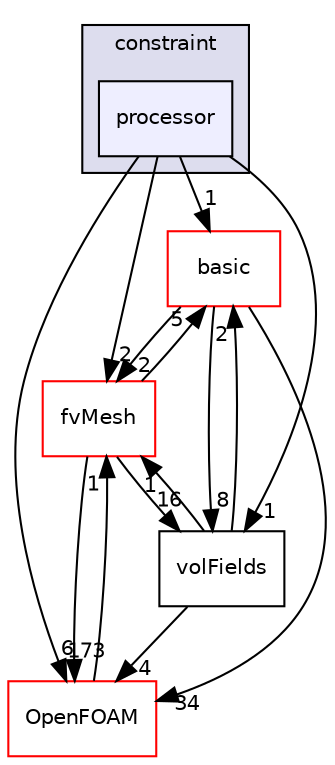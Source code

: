 digraph "src/finiteVolume/fields/fvPatchFields/constraint/processor" {
  bgcolor=transparent;
  compound=true
  node [ fontsize="10", fontname="Helvetica"];
  edge [ labelfontsize="10", labelfontname="Helvetica"];
  subgraph clusterdir_dcf2f02ec1a1951cb48a5d6d97386405 {
    graph [ bgcolor="#ddddee", pencolor="black", label="constraint" fontname="Helvetica", fontsize="10", URL="dir_dcf2f02ec1a1951cb48a5d6d97386405.html"]
  dir_de7ba92969fc3c410b2d12c2e12de130 [shape=box, label="processor", style="filled", fillcolor="#eeeeff", pencolor="black", URL="dir_de7ba92969fc3c410b2d12c2e12de130.html"];
  }
  dir_546b14c9025d30bb5b92fa069dbdd82c [shape=box label="basic" color="red" URL="dir_546b14c9025d30bb5b92fa069dbdd82c.html"];
  dir_c382fa095c9c33d8673c0dd60aaef275 [shape=box label="fvMesh" color="red" URL="dir_c382fa095c9c33d8673c0dd60aaef275.html"];
  dir_bd8bf7fa65467c460a50eacc456ce356 [shape=box label="volFields" URL="dir_bd8bf7fa65467c460a50eacc456ce356.html"];
  dir_c5473ff19b20e6ec4dfe5c310b3778a8 [shape=box label="OpenFOAM" color="red" URL="dir_c5473ff19b20e6ec4dfe5c310b3778a8.html"];
  dir_546b14c9025d30bb5b92fa069dbdd82c->dir_c382fa095c9c33d8673c0dd60aaef275 [headlabel="2", labeldistance=1.5 headhref="dir_000933_001115.html"];
  dir_546b14c9025d30bb5b92fa069dbdd82c->dir_bd8bf7fa65467c460a50eacc456ce356 [headlabel="8", labeldistance=1.5 headhref="dir_000933_001053.html"];
  dir_546b14c9025d30bb5b92fa069dbdd82c->dir_c5473ff19b20e6ec4dfe5c310b3778a8 [headlabel="34", labeldistance=1.5 headhref="dir_000933_001888.html"];
  dir_c382fa095c9c33d8673c0dd60aaef275->dir_546b14c9025d30bb5b92fa069dbdd82c [headlabel="5", labeldistance=1.5 headhref="dir_001115_000933.html"];
  dir_c382fa095c9c33d8673c0dd60aaef275->dir_bd8bf7fa65467c460a50eacc456ce356 [headlabel="16", labeldistance=1.5 headhref="dir_001115_001053.html"];
  dir_c382fa095c9c33d8673c0dd60aaef275->dir_c5473ff19b20e6ec4dfe5c310b3778a8 [headlabel="173", labeldistance=1.5 headhref="dir_001115_001888.html"];
  dir_bd8bf7fa65467c460a50eacc456ce356->dir_546b14c9025d30bb5b92fa069dbdd82c [headlabel="2", labeldistance=1.5 headhref="dir_001053_000933.html"];
  dir_bd8bf7fa65467c460a50eacc456ce356->dir_c382fa095c9c33d8673c0dd60aaef275 [headlabel="1", labeldistance=1.5 headhref="dir_001053_001115.html"];
  dir_bd8bf7fa65467c460a50eacc456ce356->dir_c5473ff19b20e6ec4dfe5c310b3778a8 [headlabel="4", labeldistance=1.5 headhref="dir_001053_001888.html"];
  dir_c5473ff19b20e6ec4dfe5c310b3778a8->dir_c382fa095c9c33d8673c0dd60aaef275 [headlabel="1", labeldistance=1.5 headhref="dir_001888_001115.html"];
  dir_de7ba92969fc3c410b2d12c2e12de130->dir_546b14c9025d30bb5b92fa069dbdd82c [headlabel="1", labeldistance=1.5 headhref="dir_000953_000933.html"];
  dir_de7ba92969fc3c410b2d12c2e12de130->dir_c382fa095c9c33d8673c0dd60aaef275 [headlabel="2", labeldistance=1.5 headhref="dir_000953_001115.html"];
  dir_de7ba92969fc3c410b2d12c2e12de130->dir_bd8bf7fa65467c460a50eacc456ce356 [headlabel="1", labeldistance=1.5 headhref="dir_000953_001053.html"];
  dir_de7ba92969fc3c410b2d12c2e12de130->dir_c5473ff19b20e6ec4dfe5c310b3778a8 [headlabel="6", labeldistance=1.5 headhref="dir_000953_001888.html"];
}
